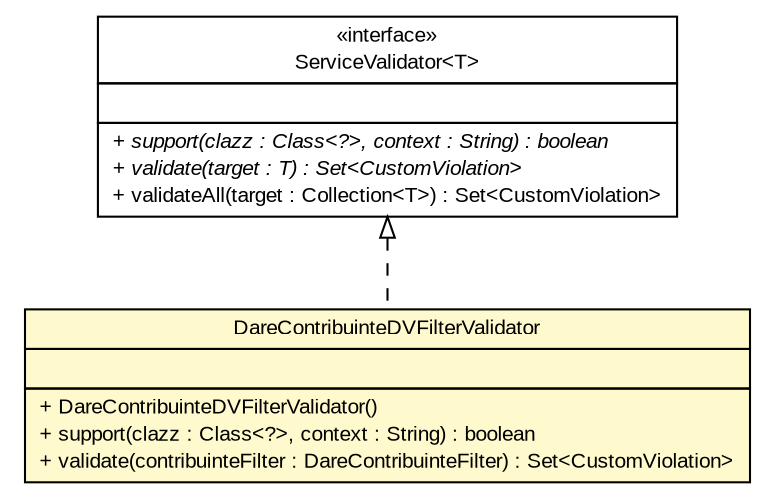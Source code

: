 #!/usr/local/bin/dot
#
# Class diagram 
# Generated by UMLGraph version R5_6 (http://www.umlgraph.org/)
#

digraph G {
	edge [fontname="arial",fontsize=10,labelfontname="arial",labelfontsize=10];
	node [fontname="arial",fontsize=10,shape=plaintext];
	nodesep=0.25;
	ranksep=0.5;
	// br.gov.to.sefaz.business.service.validation.ServiceValidator<T>
	c428892 [label=<<table title="br.gov.to.sefaz.business.service.validation.ServiceValidator" border="0" cellborder="1" cellspacing="0" cellpadding="2" port="p" href="../../../../business/service/validation/ServiceValidator.html">
		<tr><td><table border="0" cellspacing="0" cellpadding="1">
<tr><td align="center" balign="center"> &#171;interface&#187; </td></tr>
<tr><td align="center" balign="center"> ServiceValidator&lt;T&gt; </td></tr>
		</table></td></tr>
		<tr><td><table border="0" cellspacing="0" cellpadding="1">
<tr><td align="left" balign="left">  </td></tr>
		</table></td></tr>
		<tr><td><table border="0" cellspacing="0" cellpadding="1">
<tr><td align="left" balign="left"><font face="arial italic" point-size="10.0"> + support(clazz : Class&lt;?&gt;, context : String) : boolean </font></td></tr>
<tr><td align="left" balign="left"><font face="arial italic" point-size="10.0"> + validate(target : T) : Set&lt;CustomViolation&gt; </font></td></tr>
<tr><td align="left" balign="left"> + validateAll(target : Collection&lt;T&gt;) : Set&lt;CustomViolation&gt; </td></tr>
		</table></td></tr>
		</table>>, URL="../../../../business/service/validation/ServiceValidator.html", fontname="arial", fontcolor="black", fontsize=10.0];
	// br.gov.to.sefaz.arr.dare.service.validator.DareContribuinteDVFilterValidator
	c429242 [label=<<table title="br.gov.to.sefaz.arr.dare.service.validator.DareContribuinteDVFilterValidator" border="0" cellborder="1" cellspacing="0" cellpadding="2" port="p" bgcolor="lemonChiffon" href="./DareContribuinteDVFilterValidator.html">
		<tr><td><table border="0" cellspacing="0" cellpadding="1">
<tr><td align="center" balign="center"> DareContribuinteDVFilterValidator </td></tr>
		</table></td></tr>
		<tr><td><table border="0" cellspacing="0" cellpadding="1">
<tr><td align="left" balign="left">  </td></tr>
		</table></td></tr>
		<tr><td><table border="0" cellspacing="0" cellpadding="1">
<tr><td align="left" balign="left"> + DareContribuinteDVFilterValidator() </td></tr>
<tr><td align="left" balign="left"> + support(clazz : Class&lt;?&gt;, context : String) : boolean </td></tr>
<tr><td align="left" balign="left"> + validate(contribuinteFilter : DareContribuinteFilter) : Set&lt;CustomViolation&gt; </td></tr>
		</table></td></tr>
		</table>>, URL="./DareContribuinteDVFilterValidator.html", fontname="arial", fontcolor="black", fontsize=10.0];
	//br.gov.to.sefaz.arr.dare.service.validator.DareContribuinteDVFilterValidator implements br.gov.to.sefaz.business.service.validation.ServiceValidator<T>
	c428892:p -> c429242:p [dir=back,arrowtail=empty,style=dashed];
}

